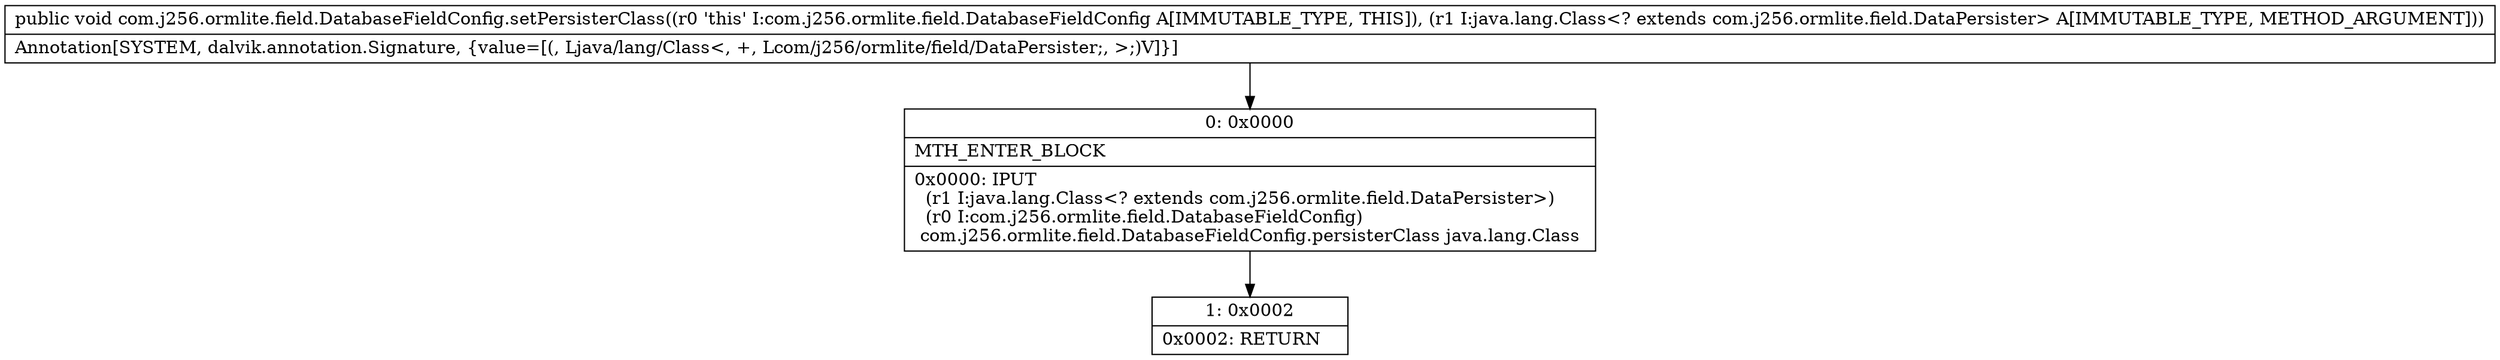 digraph "CFG forcom.j256.ormlite.field.DatabaseFieldConfig.setPersisterClass(Ljava\/lang\/Class;)V" {
Node_0 [shape=record,label="{0\:\ 0x0000|MTH_ENTER_BLOCK\l|0x0000: IPUT  \l  (r1 I:java.lang.Class\<? extends com.j256.ormlite.field.DataPersister\>)\l  (r0 I:com.j256.ormlite.field.DatabaseFieldConfig)\l com.j256.ormlite.field.DatabaseFieldConfig.persisterClass java.lang.Class \l}"];
Node_1 [shape=record,label="{1\:\ 0x0002|0x0002: RETURN   \l}"];
MethodNode[shape=record,label="{public void com.j256.ormlite.field.DatabaseFieldConfig.setPersisterClass((r0 'this' I:com.j256.ormlite.field.DatabaseFieldConfig A[IMMUTABLE_TYPE, THIS]), (r1 I:java.lang.Class\<? extends com.j256.ormlite.field.DataPersister\> A[IMMUTABLE_TYPE, METHOD_ARGUMENT]))  | Annotation[SYSTEM, dalvik.annotation.Signature, \{value=[(, Ljava\/lang\/Class\<, +, Lcom\/j256\/ormlite\/field\/DataPersister;, \>;)V]\}]\l}"];
MethodNode -> Node_0;
Node_0 -> Node_1;
}

